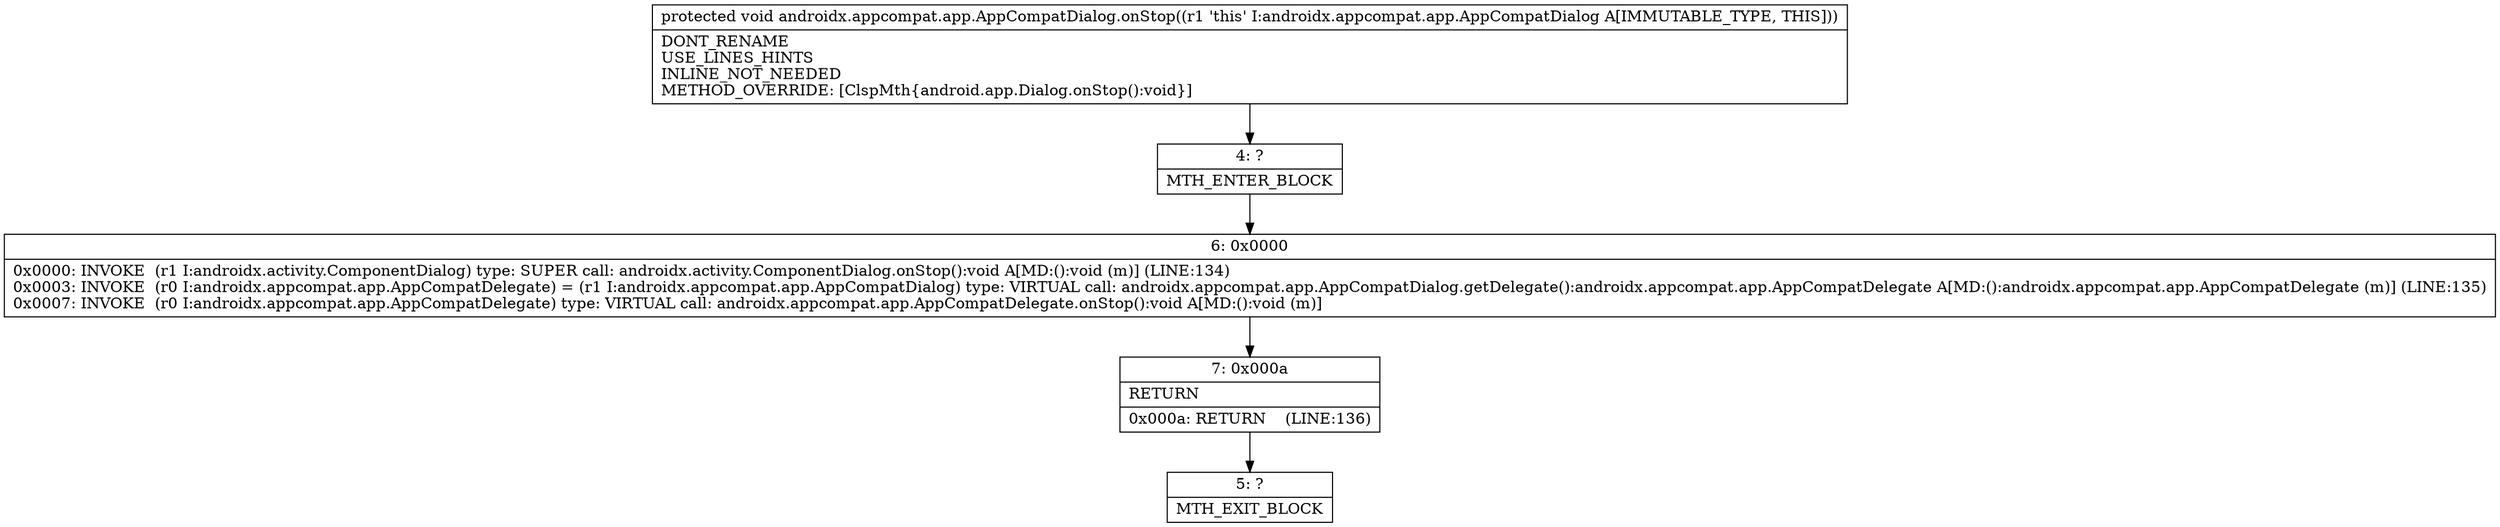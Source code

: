 digraph "CFG forandroidx.appcompat.app.AppCompatDialog.onStop()V" {
Node_4 [shape=record,label="{4\:\ ?|MTH_ENTER_BLOCK\l}"];
Node_6 [shape=record,label="{6\:\ 0x0000|0x0000: INVOKE  (r1 I:androidx.activity.ComponentDialog) type: SUPER call: androidx.activity.ComponentDialog.onStop():void A[MD:():void (m)] (LINE:134)\l0x0003: INVOKE  (r0 I:androidx.appcompat.app.AppCompatDelegate) = (r1 I:androidx.appcompat.app.AppCompatDialog) type: VIRTUAL call: androidx.appcompat.app.AppCompatDialog.getDelegate():androidx.appcompat.app.AppCompatDelegate A[MD:():androidx.appcompat.app.AppCompatDelegate (m)] (LINE:135)\l0x0007: INVOKE  (r0 I:androidx.appcompat.app.AppCompatDelegate) type: VIRTUAL call: androidx.appcompat.app.AppCompatDelegate.onStop():void A[MD:():void (m)]\l}"];
Node_7 [shape=record,label="{7\:\ 0x000a|RETURN\l|0x000a: RETURN    (LINE:136)\l}"];
Node_5 [shape=record,label="{5\:\ ?|MTH_EXIT_BLOCK\l}"];
MethodNode[shape=record,label="{protected void androidx.appcompat.app.AppCompatDialog.onStop((r1 'this' I:androidx.appcompat.app.AppCompatDialog A[IMMUTABLE_TYPE, THIS]))  | DONT_RENAME\lUSE_LINES_HINTS\lINLINE_NOT_NEEDED\lMETHOD_OVERRIDE: [ClspMth\{android.app.Dialog.onStop():void\}]\l}"];
MethodNode -> Node_4;Node_4 -> Node_6;
Node_6 -> Node_7;
Node_7 -> Node_5;
}


